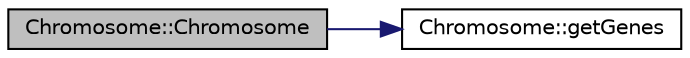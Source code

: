 digraph "Chromosome::Chromosome"
{
 // LATEX_PDF_SIZE
  edge [fontname="Helvetica",fontsize="10",labelfontname="Helvetica",labelfontsize="10"];
  node [fontname="Helvetica",fontsize="10",shape=record];
  rankdir="LR";
  Node1 [label="Chromosome::Chromosome",height=0.2,width=0.4,color="black", fillcolor="grey75", style="filled", fontcolor="black",tooltip=" "];
  Node1 -> Node2 [color="midnightblue",fontsize="10",style="solid",fontname="Helvetica"];
  Node2 [label="Chromosome::getGenes",height=0.2,width=0.4,color="black", fillcolor="white", style="filled",URL="$classChromosome.html#ad2c52abd259627e513853e70566817f7",tooltip="Retorna los valores del cromosoma."];
}
